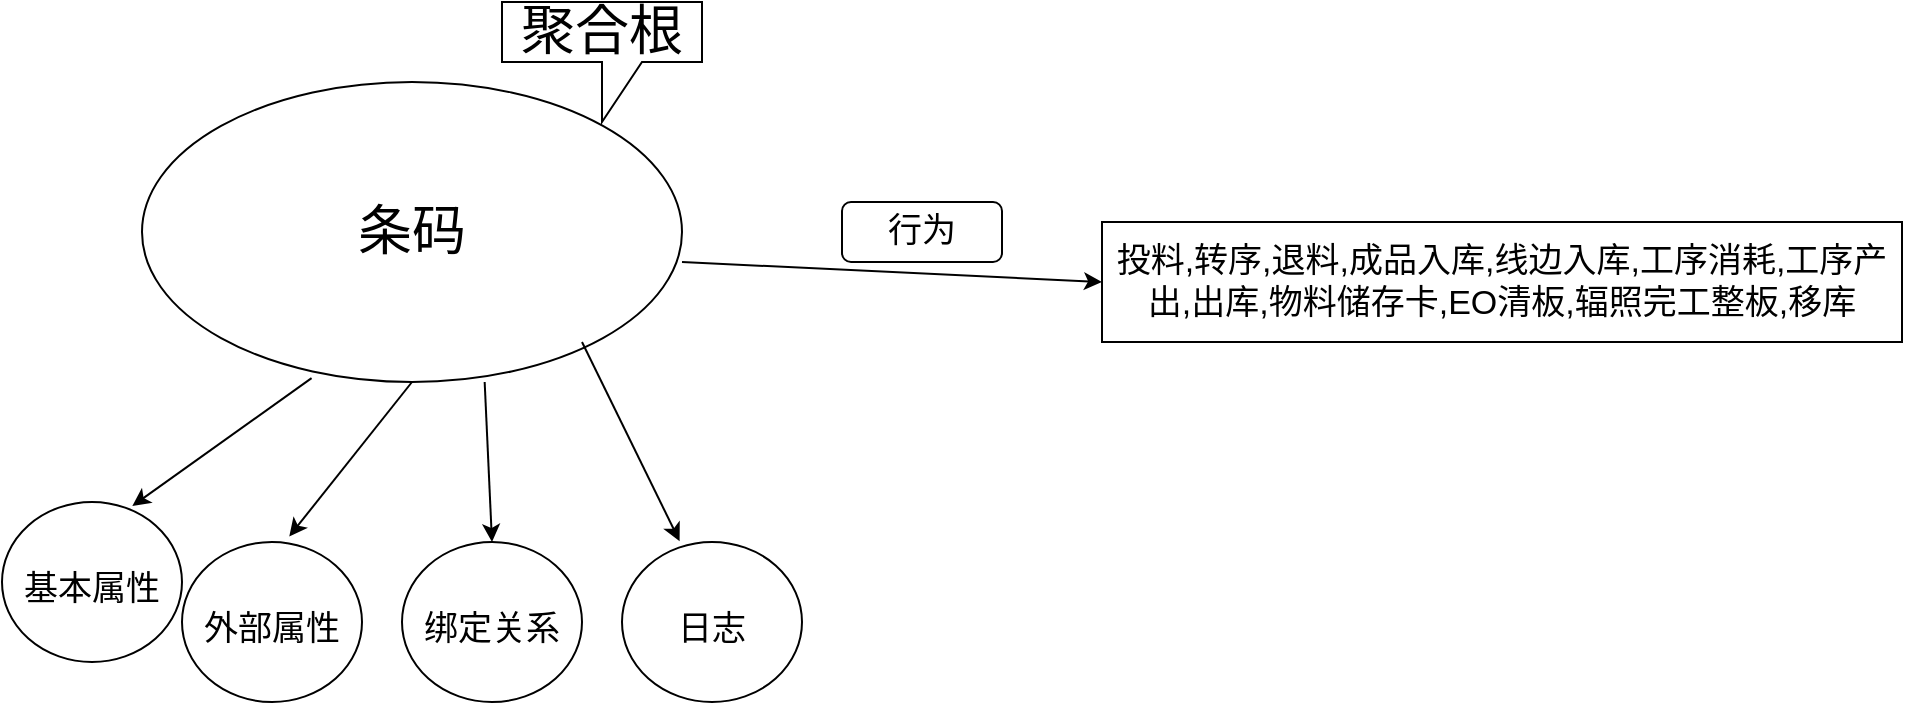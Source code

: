 <mxfile version="17.4.5" type="github">
  <diagram id="purSF6M9CdU6jgc2_5qU" name="Page-1">
    <mxGraphModel dx="1038" dy="2886" grid="1" gridSize="10" guides="1" tooltips="1" connect="1" arrows="1" fold="1" page="1" pageScale="1" pageWidth="3300" pageHeight="2339" math="0" shadow="0">
      <root>
        <mxCell id="0" />
        <mxCell id="1" parent="0" />
        <mxCell id="ji30JJAJ00wYFFFnJrRD-1" value="&lt;font style=&quot;font-size: 27px&quot;&gt;条码&lt;/font&gt;" style="ellipse;whiteSpace=wrap;html=1;" parent="1" vertex="1">
          <mxGeometry x="482" y="40" width="270" height="150" as="geometry" />
        </mxCell>
        <mxCell id="ji30JJAJ00wYFFFnJrRD-3" value="" style="endArrow=classic;html=1;rounded=0;fontSize=27;exitX=0.314;exitY=0.987;exitDx=0;exitDy=0;exitPerimeter=0;entryX=0.724;entryY=0.025;entryDx=0;entryDy=0;entryPerimeter=0;" parent="1" source="ji30JJAJ00wYFFFnJrRD-1" target="ji30JJAJ00wYFFFnJrRD-5" edge="1">
          <mxGeometry width="50" height="50" relative="1" as="geometry">
            <mxPoint x="522" y="240" as="sourcePoint" />
            <mxPoint x="532" y="260" as="targetPoint" />
          </mxGeometry>
        </mxCell>
        <mxCell id="ji30JJAJ00wYFFFnJrRD-4" value="聚合根" style="shape=callout;whiteSpace=wrap;html=1;perimeter=calloutPerimeter;fontSize=27;" parent="1" vertex="1">
          <mxGeometry x="662" width="100" height="60" as="geometry" />
        </mxCell>
        <mxCell id="ji30JJAJ00wYFFFnJrRD-5" value="&lt;font style=&quot;font-size: 17px&quot;&gt;基本属性&lt;/font&gt;" style="ellipse;whiteSpace=wrap;html=1;fontSize=27;" parent="1" vertex="1">
          <mxGeometry x="412" y="250" width="90" height="80" as="geometry" />
        </mxCell>
        <mxCell id="ji30JJAJ00wYFFFnJrRD-6" value="" style="endArrow=classic;html=1;rounded=0;fontSize=27;exitX=0.5;exitY=1;exitDx=0;exitDy=0;entryX=0.596;entryY=-0.035;entryDx=0;entryDy=0;entryPerimeter=0;" parent="1" source="ji30JJAJ00wYFFFnJrRD-1" target="ji30JJAJ00wYFFFnJrRD-9" edge="1">
          <mxGeometry width="50" height="50" relative="1" as="geometry">
            <mxPoint x="614.66" y="190.0" as="sourcePoint" />
            <mxPoint x="612" y="270" as="targetPoint" />
          </mxGeometry>
        </mxCell>
        <mxCell id="ji30JJAJ00wYFFFnJrRD-7" value="" style="endArrow=classic;html=1;rounded=0;fontSize=27;exitX=0.353;exitY=1.012;exitDx=0;exitDy=0;exitPerimeter=0;entryX=0.5;entryY=0;entryDx=0;entryDy=0;" parent="1" target="ji30JJAJ00wYFFFnJrRD-10" edge="1">
          <mxGeometry width="50" height="50" relative="1" as="geometry">
            <mxPoint x="653.33" y="190.0" as="sourcePoint" />
            <mxPoint x="732" y="250" as="targetPoint" />
          </mxGeometry>
        </mxCell>
        <mxCell id="ji30JJAJ00wYFFFnJrRD-9" value="&lt;span style=&quot;font-size: 17px&quot;&gt;外部属性&lt;/span&gt;" style="ellipse;whiteSpace=wrap;html=1;fontSize=27;" parent="1" vertex="1">
          <mxGeometry x="502" y="270" width="90" height="80" as="geometry" />
        </mxCell>
        <mxCell id="ji30JJAJ00wYFFFnJrRD-10" value="&lt;font style=&quot;font-size: 17px&quot;&gt;绑定关系&lt;/font&gt;" style="ellipse;whiteSpace=wrap;html=1;fontSize=27;" parent="1" vertex="1">
          <mxGeometry x="612" y="270" width="90" height="80" as="geometry" />
        </mxCell>
        <mxCell id="ji30JJAJ00wYFFFnJrRD-12" value="" style="endArrow=classic;html=1;rounded=0;fontSize=27;exitX=0.353;exitY=1.012;exitDx=0;exitDy=0;exitPerimeter=0;" parent="1" edge="1">
          <mxGeometry width="50" height="50" relative="1" as="geometry">
            <mxPoint x="752" y="130" as="sourcePoint" />
            <mxPoint x="962" y="140" as="targetPoint" />
          </mxGeometry>
        </mxCell>
        <mxCell id="ji30JJAJ00wYFFFnJrRD-13" value="行为" style="rounded=1;whiteSpace=wrap;html=1;fontSize=17;" parent="1" vertex="1">
          <mxGeometry x="832" y="100" width="80" height="30" as="geometry" />
        </mxCell>
        <mxCell id="ji30JJAJ00wYFFFnJrRD-14" value="投料,转序,退料,成品入库,线边入库,工序消耗,工序产出,出库,物料储存卡,EO清板,辐照完工整板,移库" style="rounded=0;whiteSpace=wrap;html=1;fontSize=17;" parent="1" vertex="1">
          <mxGeometry x="962" y="110" width="400" height="60" as="geometry" />
        </mxCell>
        <mxCell id="ji30JJAJ00wYFFFnJrRD-15" value="&lt;font style=&quot;font-size: 17px&quot;&gt;日志&lt;/font&gt;" style="ellipse;whiteSpace=wrap;html=1;fontSize=27;" parent="1" vertex="1">
          <mxGeometry x="722" y="270" width="90" height="80" as="geometry" />
        </mxCell>
        <mxCell id="ji30JJAJ00wYFFFnJrRD-16" value="" style="endArrow=classic;html=1;rounded=0;fontSize=27;exitX=0.353;exitY=1.012;exitDx=0;exitDy=0;exitPerimeter=0;entryX=0.32;entryY=-0.005;entryDx=0;entryDy=0;entryPerimeter=0;" parent="1" target="ji30JJAJ00wYFFFnJrRD-15" edge="1">
          <mxGeometry width="50" height="50" relative="1" as="geometry">
            <mxPoint x="702" y="170" as="sourcePoint" />
            <mxPoint x="705.67" y="250" as="targetPoint" />
          </mxGeometry>
        </mxCell>
      </root>
    </mxGraphModel>
  </diagram>
</mxfile>
